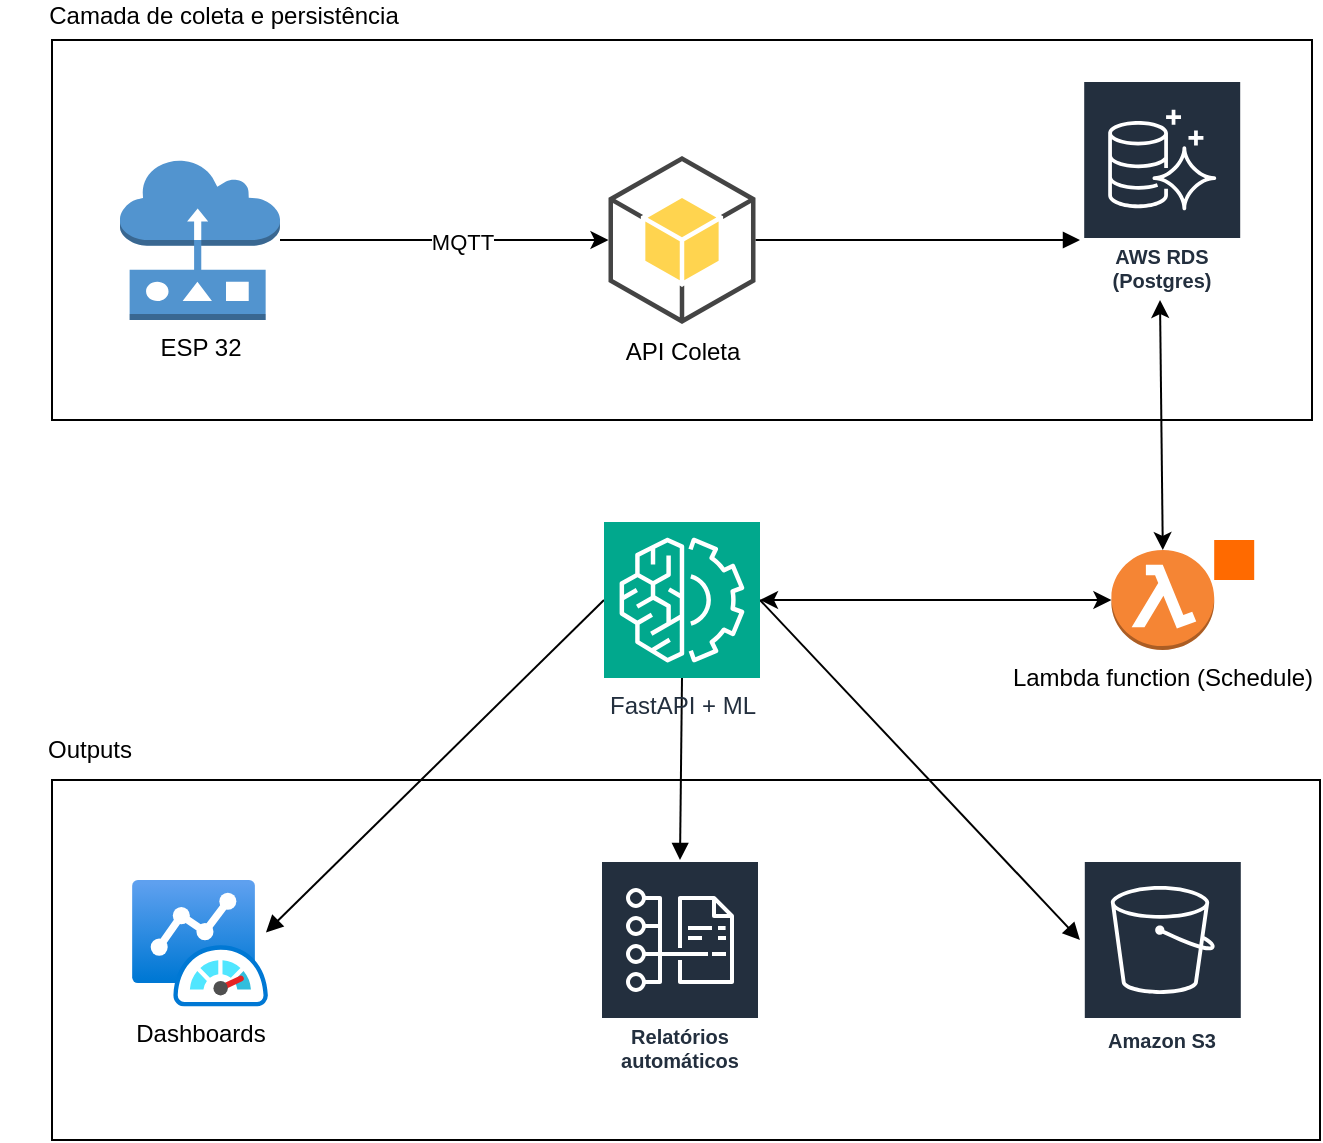 <mxfile version="26.3.0">
  <diagram name="Plataforma de Manutenção Preditiva" id="0">
    <mxGraphModel dx="1426" dy="743" grid="1" gridSize="10" guides="1" tooltips="1" connect="1" arrows="1" fold="1" page="1" pageScale="1" pageWidth="827" pageHeight="1169" math="0" shadow="0">
      <root>
        <mxCell id="0" />
        <mxCell id="1" parent="0" />
        <mxCell id="wkBsxgHyl8k8UtyuvIgr-39" value="" style="rounded=0;whiteSpace=wrap;html=1;" vertex="1" parent="1">
          <mxGeometry x="86" y="460" width="634" height="180" as="geometry" />
        </mxCell>
        <mxCell id="wkBsxgHyl8k8UtyuvIgr-37" value="" style="rounded=0;whiteSpace=wrap;html=1;" vertex="1" parent="1">
          <mxGeometry x="86" y="90" width="630" height="190" as="geometry" />
        </mxCell>
        <mxCell id="11" style="endArrow=block;exitX=1;exitY=0.5;exitDx=0;exitDy=0;exitPerimeter=0;" parent="1" source="wkBsxgHyl8k8UtyuvIgr-35" edge="1">
          <mxGeometry relative="1" as="geometry">
            <mxPoint x="480" y="190" as="sourcePoint" />
            <mxPoint x="600" y="190" as="targetPoint" />
          </mxGeometry>
        </mxCell>
        <mxCell id="14" style="endArrow=block;entryX=0.985;entryY=0.415;entryDx=0;entryDy=0;entryPerimeter=0;exitX=0;exitY=0.5;exitDx=0;exitDy=0;exitPerimeter=0;" parent="1" source="wkBsxgHyl8k8UtyuvIgr-34" target="wkBsxgHyl8k8UtyuvIgr-31" edge="1">
          <mxGeometry relative="1" as="geometry">
            <mxPoint x="330" y="410" as="sourcePoint" />
            <mxPoint x="229.375" y="500" as="targetPoint" />
          </mxGeometry>
        </mxCell>
        <mxCell id="15" style="endArrow=block;exitX=0.5;exitY=1;exitDx=0;exitDy=0;exitPerimeter=0;" parent="1" source="wkBsxgHyl8k8UtyuvIgr-34" edge="1">
          <mxGeometry relative="1" as="geometry">
            <mxPoint x="400" y="400" as="sourcePoint" />
            <mxPoint x="400" y="500" as="targetPoint" />
          </mxGeometry>
        </mxCell>
        <mxCell id="16" style="endArrow=block;entryX=-0.018;entryY=0.4;entryDx=0;entryDy=0;entryPerimeter=0;exitX=1;exitY=0.5;exitDx=0;exitDy=0;exitPerimeter=0;" parent="1" source="wkBsxgHyl8k8UtyuvIgr-34" target="wkBsxgHyl8k8UtyuvIgr-33" edge="1">
          <mxGeometry relative="1" as="geometry">
            <mxPoint x="445.206" y="400" as="sourcePoint" />
            <mxPoint x="595.894" y="500" as="targetPoint" />
          </mxGeometry>
        </mxCell>
        <mxCell id="wkBsxgHyl8k8UtyuvIgr-19" value="" style="endArrow=classic;startArrow=classic;html=1;rounded=0;exitX=0.5;exitY=0;exitDx=0;exitDy=0;exitPerimeter=0;" edge="1" parent="1" source="wkBsxgHyl8k8UtyuvIgr-25">
          <mxGeometry width="50" height="50" relative="1" as="geometry">
            <mxPoint x="640" y="340" as="sourcePoint" />
            <mxPoint x="640" y="220" as="targetPoint" />
          </mxGeometry>
        </mxCell>
        <mxCell id="wkBsxgHyl8k8UtyuvIgr-28" style="edgeStyle=orthogonalEdgeStyle;rounded=0;orthogonalLoop=1;jettySize=auto;html=1;entryX=0;entryY=0.5;entryDx=0;entryDy=0;entryPerimeter=0;" edge="1" parent="1" source="wkBsxgHyl8k8UtyuvIgr-21" target="wkBsxgHyl8k8UtyuvIgr-35">
          <mxGeometry relative="1" as="geometry">
            <mxPoint x="320" y="190" as="targetPoint" />
          </mxGeometry>
        </mxCell>
        <mxCell id="wkBsxgHyl8k8UtyuvIgr-36" value="MQTT" style="edgeLabel;html=1;align=center;verticalAlign=middle;resizable=0;points=[];" vertex="1" connectable="0" parent="wkBsxgHyl8k8UtyuvIgr-28">
          <mxGeometry x="0.108" y="-1" relative="1" as="geometry">
            <mxPoint as="offset" />
          </mxGeometry>
        </mxCell>
        <mxCell id="wkBsxgHyl8k8UtyuvIgr-21" value="ESP 32" style="outlineConnect=0;dashed=0;verticalLabelPosition=bottom;verticalAlign=top;align=center;html=1;shape=mxgraph.aws3.sensor;fillColor=#5294CF;gradientColor=none;" vertex="1" parent="1">
          <mxGeometry x="120" y="150" width="80" height="80" as="geometry" />
        </mxCell>
        <mxCell id="wkBsxgHyl8k8UtyuvIgr-25" value="Lambda function (Schedule)" style="outlineConnect=0;dashed=0;verticalLabelPosition=bottom;verticalAlign=top;align=center;html=1;shape=mxgraph.aws3.lambda_function;fillColor=#F58534;gradientColor=none;" vertex="1" parent="1">
          <mxGeometry x="615.7" y="345" width="51.4" height="50" as="geometry" />
        </mxCell>
        <mxCell id="wkBsxgHyl8k8UtyuvIgr-26" value="" style="endArrow=classic;startArrow=classic;html=1;rounded=0;entryX=0;entryY=0.5;entryDx=0;entryDy=0;entryPerimeter=0;exitX=1;exitY=0.5;exitDx=0;exitDy=0;exitPerimeter=0;" edge="1" parent="1" source="wkBsxgHyl8k8UtyuvIgr-34" target="wkBsxgHyl8k8UtyuvIgr-25">
          <mxGeometry width="50" height="50" relative="1" as="geometry">
            <mxPoint x="480" y="370" as="sourcePoint" />
            <mxPoint x="530" y="320" as="targetPoint" />
          </mxGeometry>
        </mxCell>
        <mxCell id="wkBsxgHyl8k8UtyuvIgr-27" value="AWS RDS (Postgres)" style="sketch=0;outlineConnect=0;fontColor=#232F3E;gradientColor=none;strokeColor=#ffffff;fillColor=#232F3E;dashed=0;verticalLabelPosition=middle;verticalAlign=bottom;align=center;html=1;whiteSpace=wrap;fontSize=10;fontStyle=1;spacing=3;shape=mxgraph.aws4.productIcon;prIcon=mxgraph.aws4.aurora;" vertex="1" parent="1">
          <mxGeometry x="601.1" y="110" width="80" height="110" as="geometry" />
        </mxCell>
        <mxCell id="wkBsxgHyl8k8UtyuvIgr-31" value="Dashboards" style="image;aspect=fixed;html=1;points=[];align=center;fontSize=12;image=img/lib/azure2/other/Azure_Monitor_Dashboard.svg;" vertex="1" parent="1">
          <mxGeometry x="126" y="510" width="68" height="63.2" as="geometry" />
        </mxCell>
        <mxCell id="wkBsxgHyl8k8UtyuvIgr-32" value="Relatórios automáticos" style="sketch=0;outlineConnect=0;fontColor=#232F3E;gradientColor=none;strokeColor=#ffffff;fillColor=#232F3E;dashed=0;verticalLabelPosition=middle;verticalAlign=bottom;align=center;html=1;whiteSpace=wrap;fontSize=10;fontStyle=1;spacing=3;shape=mxgraph.aws4.productIcon;prIcon=mxgraph.aws4.cost_and_usage_report;" vertex="1" parent="1">
          <mxGeometry x="360" y="500" width="80" height="110" as="geometry" />
        </mxCell>
        <mxCell id="wkBsxgHyl8k8UtyuvIgr-33" value="Amazon S3" style="sketch=0;outlineConnect=0;fontColor=#232F3E;gradientColor=none;strokeColor=#ffffff;fillColor=#232F3E;dashed=0;verticalLabelPosition=middle;verticalAlign=bottom;align=center;html=1;whiteSpace=wrap;fontSize=10;fontStyle=1;spacing=3;shape=mxgraph.aws4.productIcon;prIcon=mxgraph.aws4.s3;" vertex="1" parent="1">
          <mxGeometry x="601.4" y="500" width="80" height="100" as="geometry" />
        </mxCell>
        <mxCell id="wkBsxgHyl8k8UtyuvIgr-34" value="FastAPI + ML" style="sketch=0;points=[[0,0,0],[0.25,0,0],[0.5,0,0],[0.75,0,0],[1,0,0],[0,1,0],[0.25,1,0],[0.5,1,0],[0.75,1,0],[1,1,0],[0,0.25,0],[0,0.5,0],[0,0.75,0],[1,0.25,0],[1,0.5,0],[1,0.75,0]];outlineConnect=0;fontColor=#232F3E;fillColor=#01A88D;strokeColor=#ffffff;dashed=0;verticalLabelPosition=bottom;verticalAlign=top;align=center;html=1;fontSize=12;fontStyle=0;aspect=fixed;shape=mxgraph.aws4.resourceIcon;resIcon=mxgraph.aws4.machine_learning;" vertex="1" parent="1">
          <mxGeometry x="362" y="331" width="78" height="78" as="geometry" />
        </mxCell>
        <mxCell id="wkBsxgHyl8k8UtyuvIgr-35" value="API Coleta" style="outlineConnect=0;dashed=0;verticalLabelPosition=bottom;verticalAlign=top;align=center;html=1;shape=mxgraph.aws3.android;fillColor=#FFD44F;gradientColor=none;" vertex="1" parent="1">
          <mxGeometry x="364.25" y="148" width="73.5" height="84" as="geometry" />
        </mxCell>
        <mxCell id="wkBsxgHyl8k8UtyuvIgr-38" value="Camada de coleta e persistência&lt;div&gt;&lt;br&gt;&lt;/div&gt;" style="text;html=1;align=center;verticalAlign=middle;whiteSpace=wrap;rounded=0;" vertex="1" parent="1">
          <mxGeometry x="60" y="70" width="224" height="30" as="geometry" />
        </mxCell>
        <mxCell id="wkBsxgHyl8k8UtyuvIgr-40" value="Outputs" style="text;html=1;align=center;verticalAlign=middle;whiteSpace=wrap;rounded=0;" vertex="1" parent="1">
          <mxGeometry x="70" y="430" width="70" height="30" as="geometry" />
        </mxCell>
        <mxCell id="wkBsxgHyl8k8UtyuvIgr-41" value="" style="points=[];aspect=fixed;html=1;align=center;shadow=0;dashed=0;fillColor=#FF6A00;strokeColor=none;shape=mxgraph.alibaba_cloud.eventbridge;" vertex="1" parent="1">
          <mxGeometry x="667.1" y="340" width="20" height="20" as="geometry" />
        </mxCell>
      </root>
    </mxGraphModel>
  </diagram>
</mxfile>
